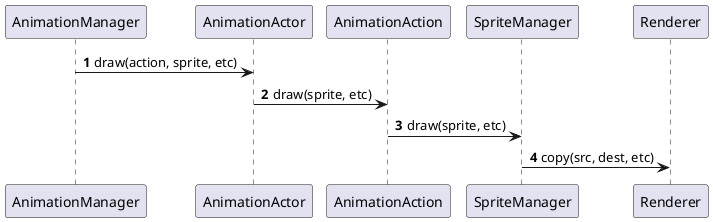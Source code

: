 @startuml
'https://plantuml.com/sequence-diagram

autonumber

AnimationManager -> AnimationActor : draw(action, sprite, etc)
AnimationActor -> AnimationAction : draw(sprite, etc)
AnimationAction -> SpriteManager : draw(sprite, etc)
SpriteManager -> Renderer : copy(src, dest, etc)
@enduml